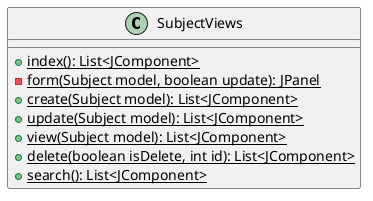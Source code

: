 @startuml

class SubjectViews {
  + {static} index(): List<JComponent>
  - {static} form(Subject model, boolean update): JPanel
  + {static} create(Subject model): List<JComponent>
  + {static} update(Subject model): List<JComponent>
  + {static} view(Subject model): List<JComponent>
  + {static} delete(boolean isDelete, int id): List<JComponent>
  + {static} search(): List<JComponent>
}

@enduml
